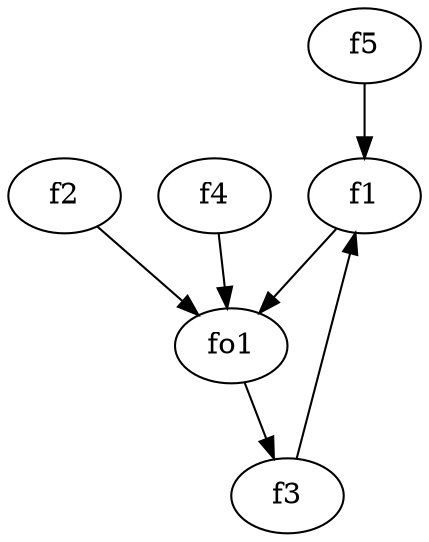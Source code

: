 strict digraph  {
f1;
f2;
f3;
f4;
f5;
fo1;
f1 -> fo1  [weight=2];
f2 -> fo1  [weight=2];
f3 -> f1  [weight=2];
f4 -> fo1  [weight=2];
f5 -> f1  [weight=2];
fo1 -> f3  [weight=2];
}
